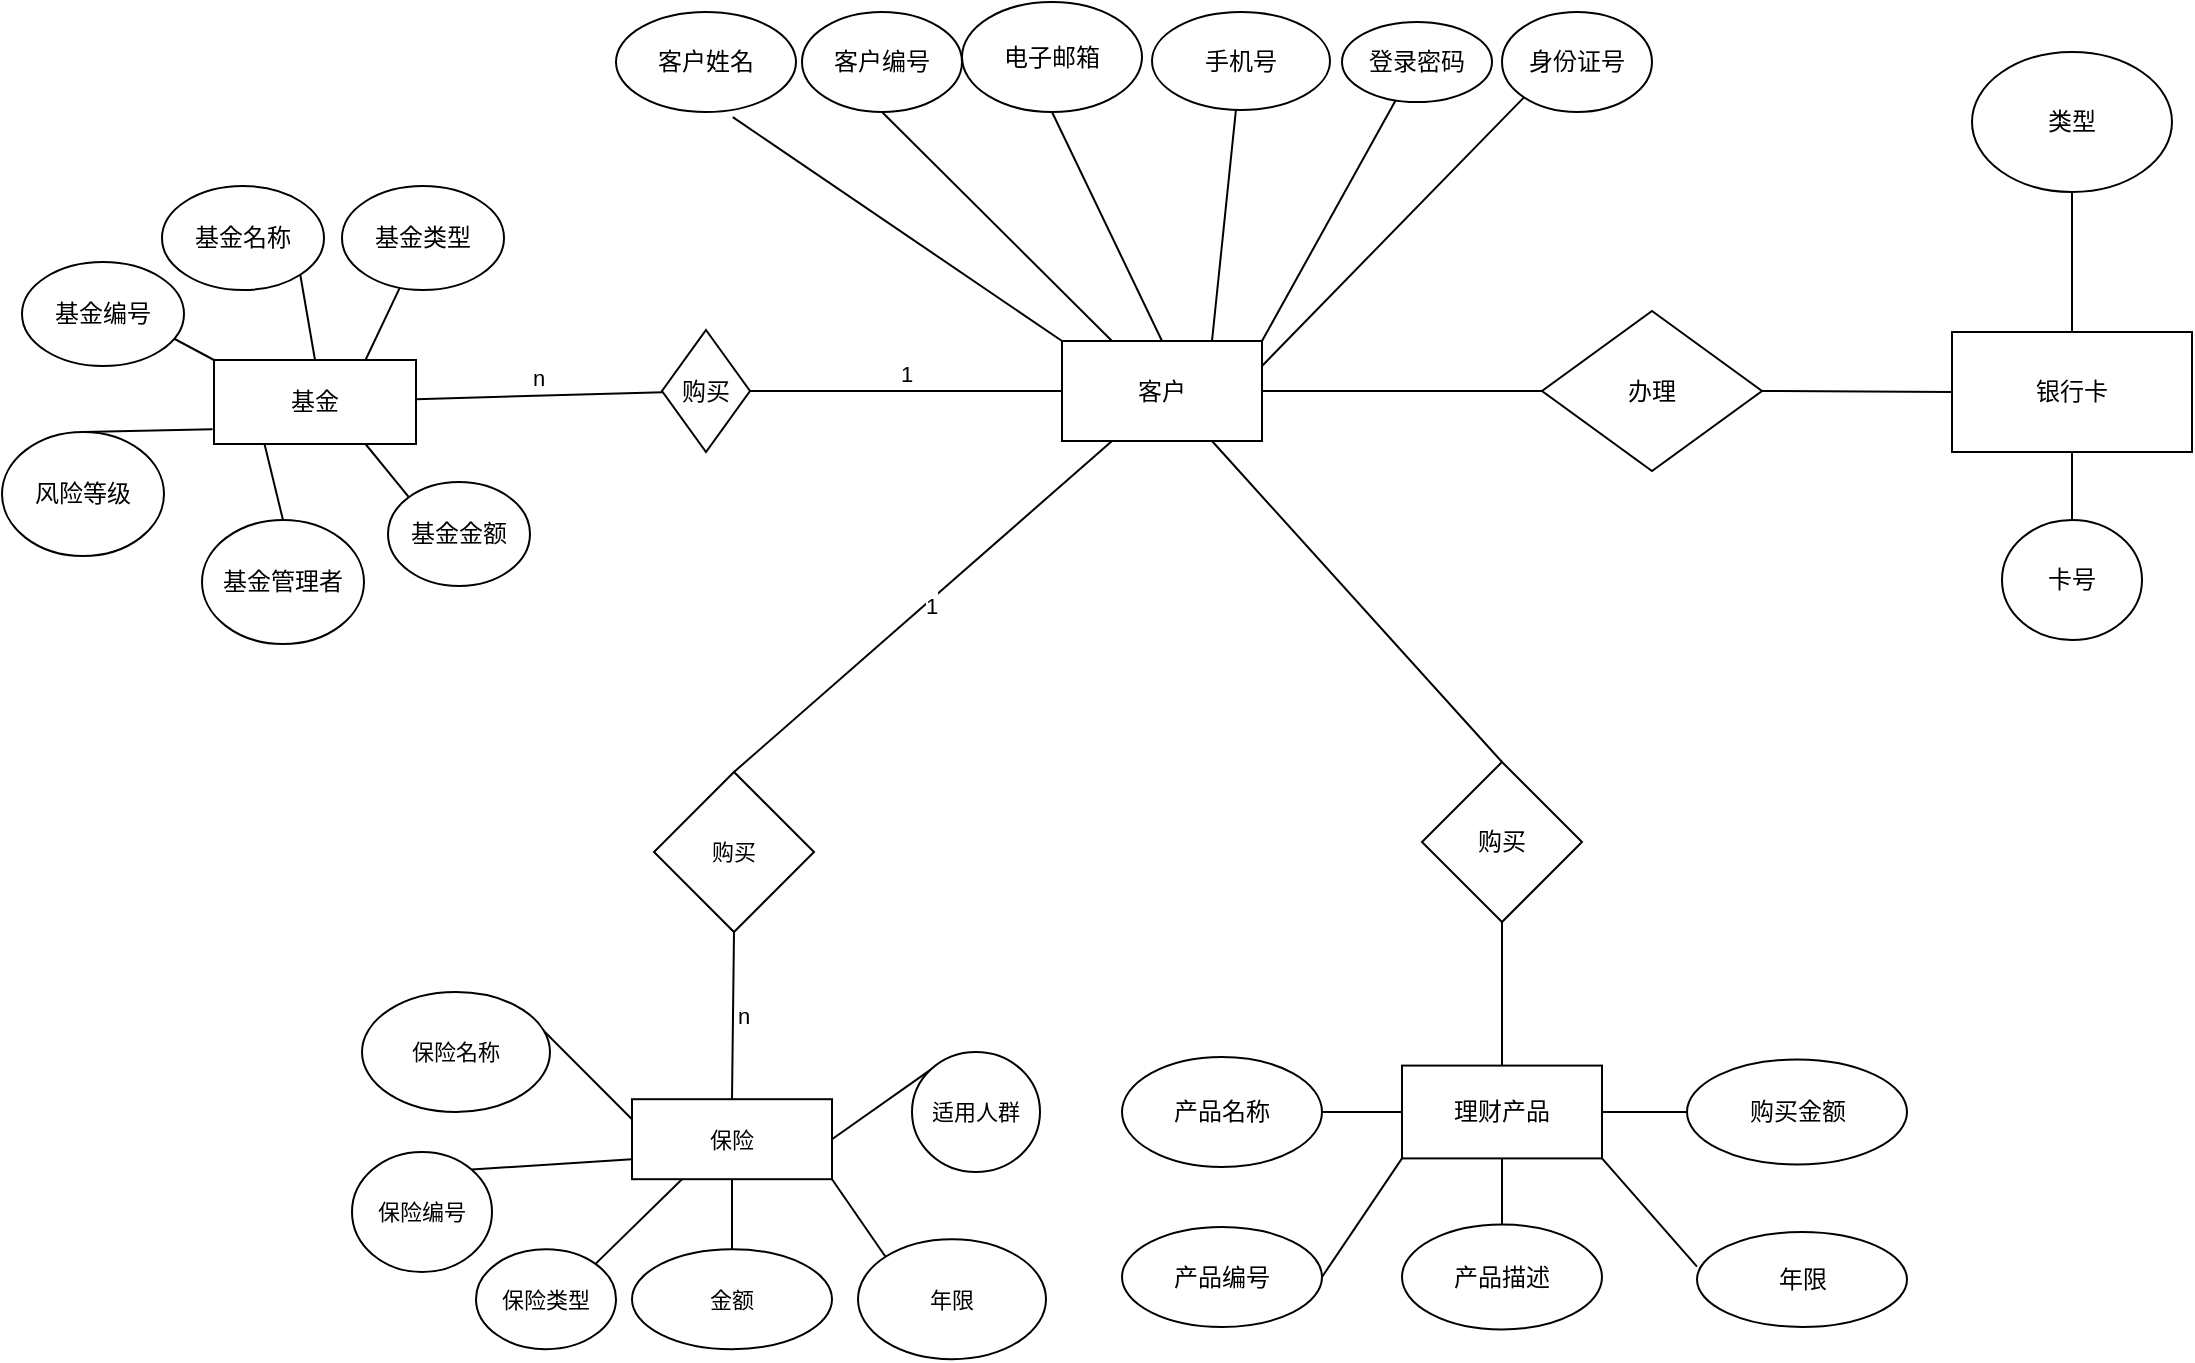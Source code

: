 <mxfile version="18.1.3" type="github">
  <diagram id="R2lEEEUBdFMjLlhIrx00" name="Page-1">
    <mxGraphModel dx="1384" dy="772" grid="1" gridSize="10" guides="1" tooltips="1" connect="1" arrows="1" fold="1" page="1" pageScale="1" pageWidth="850" pageHeight="1100" math="0" shadow="0" extFonts="Permanent Marker^https://fonts.googleapis.com/css?family=Permanent+Marker">
      <root>
        <mxCell id="0" />
        <mxCell id="1" parent="0" />
        <mxCell id="vSA9OJWNMoGuVh6hWun6-11" style="rounded=0;orthogonalLoop=1;jettySize=auto;html=1;exitX=0.25;exitY=1;exitDx=0;exitDy=0;entryX=0.5;entryY=0;entryDx=0;entryDy=0;strokeColor=default;endArrow=none;endFill=0;" edge="1" parent="1" source="vSA9OJWNMoGuVh6hWun6-2" target="vSA9OJWNMoGuVh6hWun6-5">
          <mxGeometry relative="1" as="geometry" />
        </mxCell>
        <mxCell id="vSA9OJWNMoGuVh6hWun6-12" style="shape=connector;orthogonalLoop=1;jettySize=auto;html=1;exitX=0.75;exitY=1;exitDx=0;exitDy=0;entryX=0;entryY=0;entryDx=0;entryDy=0;labelBackgroundColor=default;fontFamily=Helvetica;fontSize=11;fontColor=default;endArrow=none;endFill=0;strokeColor=default;" edge="1" parent="1" source="vSA9OJWNMoGuVh6hWun6-2" target="vSA9OJWNMoGuVh6hWun6-4">
          <mxGeometry relative="1" as="geometry" />
        </mxCell>
        <mxCell id="vSA9OJWNMoGuVh6hWun6-13" style="edgeStyle=none;shape=connector;rounded=1;orthogonalLoop=1;jettySize=auto;html=1;exitX=0.75;exitY=0;exitDx=0;exitDy=0;labelBackgroundColor=default;fontFamily=Helvetica;fontSize=11;fontColor=default;endArrow=none;endFill=0;strokeColor=default;" edge="1" parent="1" source="vSA9OJWNMoGuVh6hWun6-2" target="vSA9OJWNMoGuVh6hWun6-7">
          <mxGeometry relative="1" as="geometry" />
        </mxCell>
        <mxCell id="vSA9OJWNMoGuVh6hWun6-14" style="edgeStyle=none;shape=connector;rounded=1;orthogonalLoop=1;jettySize=auto;html=1;exitX=0.5;exitY=0;exitDx=0;exitDy=0;entryX=1;entryY=1;entryDx=0;entryDy=0;labelBackgroundColor=default;fontFamily=Helvetica;fontSize=11;fontColor=default;endArrow=none;endFill=0;strokeColor=default;" edge="1" parent="1" source="vSA9OJWNMoGuVh6hWun6-2" target="vSA9OJWNMoGuVh6hWun6-8">
          <mxGeometry relative="1" as="geometry" />
        </mxCell>
        <mxCell id="vSA9OJWNMoGuVh6hWun6-15" style="edgeStyle=none;shape=connector;rounded=1;orthogonalLoop=1;jettySize=auto;html=1;exitX=0;exitY=0;exitDx=0;exitDy=0;entryX=1;entryY=1;entryDx=0;entryDy=0;labelBackgroundColor=default;fontFamily=Helvetica;fontSize=11;fontColor=default;endArrow=none;endFill=0;strokeColor=default;" edge="1" parent="1" source="vSA9OJWNMoGuVh6hWun6-2">
          <mxGeometry relative="1" as="geometry">
            <mxPoint x="367.544" y="222.007" as="targetPoint" />
          </mxGeometry>
        </mxCell>
        <mxCell id="vSA9OJWNMoGuVh6hWun6-18" value="n" style="edgeStyle=none;shape=connector;rounded=1;orthogonalLoop=1;jettySize=auto;html=1;labelBackgroundColor=default;fontFamily=Helvetica;fontSize=11;fontColor=default;endArrow=none;endFill=0;strokeColor=default;labelBorderColor=none;labelPosition=center;verticalLabelPosition=top;align=center;verticalAlign=bottom;" edge="1" parent="1" source="vSA9OJWNMoGuVh6hWun6-2" target="vSA9OJWNMoGuVh6hWun6-17">
          <mxGeometry relative="1" as="geometry" />
        </mxCell>
        <mxCell id="vSA9OJWNMoGuVh6hWun6-2" value="基金" style="rounded=0;whiteSpace=wrap;html=1;" vertex="1" parent="1">
          <mxGeometry x="446" y="264" width="101" height="42" as="geometry" />
        </mxCell>
        <mxCell id="vSA9OJWNMoGuVh6hWun6-3" value="基金编号" style="ellipse;whiteSpace=wrap;html=1;" vertex="1" parent="1">
          <mxGeometry x="350" y="215" width="81" height="52" as="geometry" />
        </mxCell>
        <mxCell id="vSA9OJWNMoGuVh6hWun6-4" value="基金金额" style="ellipse;whiteSpace=wrap;html=1;" vertex="1" parent="1">
          <mxGeometry x="533" y="325" width="71" height="52" as="geometry" />
        </mxCell>
        <mxCell id="vSA9OJWNMoGuVh6hWun6-5" value="基金管理者" style="ellipse;whiteSpace=wrap;html=1;" vertex="1" parent="1">
          <mxGeometry x="440" y="344" width="81" height="62" as="geometry" />
        </mxCell>
        <mxCell id="vSA9OJWNMoGuVh6hWun6-6" value="风险等级" style="ellipse;whiteSpace=wrap;html=1;" vertex="1" parent="1">
          <mxGeometry x="340" y="300" width="81" height="62" as="geometry" />
        </mxCell>
        <mxCell id="vSA9OJWNMoGuVh6hWun6-7" value="基金类型" style="ellipse;whiteSpace=wrap;html=1;" vertex="1" parent="1">
          <mxGeometry x="510" y="177" width="81" height="52" as="geometry" />
        </mxCell>
        <mxCell id="vSA9OJWNMoGuVh6hWun6-8" value="基金名称" style="ellipse;whiteSpace=wrap;html=1;" vertex="1" parent="1">
          <mxGeometry x="420" y="177" width="81" height="52" as="geometry" />
        </mxCell>
        <mxCell id="vSA9OJWNMoGuVh6hWun6-9" value="" style="endArrow=none;html=1;rounded=0;entryX=-0.007;entryY=0.824;entryDx=0;entryDy=0;entryPerimeter=0;exitX=0.5;exitY=0;exitDx=0;exitDy=0;" edge="1" parent="1" source="vSA9OJWNMoGuVh6hWun6-6" target="vSA9OJWNMoGuVh6hWun6-2">
          <mxGeometry width="50" height="50" relative="1" as="geometry">
            <mxPoint x="352.0" y="337" as="sourcePoint" />
            <mxPoint x="430" y="277" as="targetPoint" />
          </mxGeometry>
        </mxCell>
        <mxCell id="vSA9OJWNMoGuVh6hWun6-20" value="1" style="edgeStyle=none;shape=connector;rounded=1;orthogonalLoop=1;jettySize=auto;html=1;labelBackgroundColor=default;fontFamily=Helvetica;fontSize=11;fontColor=default;endArrow=none;endFill=0;strokeColor=default;labelPosition=center;verticalLabelPosition=top;align=center;verticalAlign=bottom;entryX=0;entryY=0.5;entryDx=0;entryDy=0;" edge="1" parent="1" source="vSA9OJWNMoGuVh6hWun6-17" target="vSA9OJWNMoGuVh6hWun6-50">
          <mxGeometry relative="1" as="geometry" />
        </mxCell>
        <mxCell id="vSA9OJWNMoGuVh6hWun6-17" value="购买" style="rhombus;whiteSpace=wrap;html=1;rounded=0;" vertex="1" parent="1">
          <mxGeometry x="670" y="249" width="44" height="61" as="geometry" />
        </mxCell>
        <mxCell id="vSA9OJWNMoGuVh6hWun6-39" value="n" style="edgeStyle=none;shape=connector;rounded=1;orthogonalLoop=1;jettySize=auto;html=1;exitX=0.5;exitY=0;exitDx=0;exitDy=0;labelBackgroundColor=default;labelBorderColor=none;fontFamily=Helvetica;fontSize=11;fontColor=default;endArrow=none;endFill=0;strokeColor=default;entryX=0.5;entryY=1;entryDx=0;entryDy=0;labelPosition=right;verticalLabelPosition=middle;align=left;verticalAlign=middle;spacingRight=10;" edge="1" parent="1" source="vSA9OJWNMoGuVh6hWun6-24" target="vSA9OJWNMoGuVh6hWun6-45">
          <mxGeometry relative="1" as="geometry">
            <mxPoint x="454" y="620" as="targetPoint" />
          </mxGeometry>
        </mxCell>
        <mxCell id="vSA9OJWNMoGuVh6hWun6-40" style="edgeStyle=none;shape=connector;rounded=1;orthogonalLoop=1;jettySize=auto;html=1;exitX=0;exitY=0.75;exitDx=0;exitDy=0;entryX=1;entryY=0;entryDx=0;entryDy=0;labelBackgroundColor=default;labelBorderColor=none;fontFamily=Helvetica;fontSize=11;fontColor=default;endArrow=none;endFill=0;strokeColor=default;" edge="1" parent="1" source="vSA9OJWNMoGuVh6hWun6-24" target="vSA9OJWNMoGuVh6hWun6-38">
          <mxGeometry relative="1" as="geometry">
            <mxPoint x="386.492" y="661.431" as="targetPoint" />
          </mxGeometry>
        </mxCell>
        <mxCell id="vSA9OJWNMoGuVh6hWun6-42" style="edgeStyle=none;shape=connector;rounded=1;orthogonalLoop=1;jettySize=auto;html=1;exitX=1;exitY=1;exitDx=0;exitDy=0;entryX=0;entryY=0;entryDx=0;entryDy=0;labelBackgroundColor=default;labelBorderColor=none;fontFamily=Helvetica;fontSize=11;fontColor=default;endArrow=none;endFill=0;strokeColor=default;" edge="1" parent="1" source="vSA9OJWNMoGuVh6hWun6-24" target="vSA9OJWNMoGuVh6hWun6-33">
          <mxGeometry relative="1" as="geometry" />
        </mxCell>
        <mxCell id="vSA9OJWNMoGuVh6hWun6-43" style="edgeStyle=none;shape=connector;rounded=1;orthogonalLoop=1;jettySize=auto;html=1;exitX=0.5;exitY=1;exitDx=0;exitDy=0;entryX=0.5;entryY=0;entryDx=0;entryDy=0;labelBackgroundColor=default;labelBorderColor=none;fontFamily=Helvetica;fontSize=11;fontColor=default;endArrow=none;endFill=0;strokeColor=default;" edge="1" parent="1" source="vSA9OJWNMoGuVh6hWun6-24" target="vSA9OJWNMoGuVh6hWun6-34">
          <mxGeometry relative="1" as="geometry" />
        </mxCell>
        <mxCell id="vSA9OJWNMoGuVh6hWun6-44" style="edgeStyle=none;shape=connector;rounded=1;orthogonalLoop=1;jettySize=auto;html=1;exitX=0.25;exitY=1;exitDx=0;exitDy=0;entryX=0;entryY=1;entryDx=0;entryDy=0;labelBackgroundColor=default;labelBorderColor=none;fontFamily=Helvetica;fontSize=11;fontColor=default;endArrow=none;endFill=0;strokeColor=default;" edge="1" parent="1" source="vSA9OJWNMoGuVh6hWun6-24" target="vSA9OJWNMoGuVh6hWun6-35">
          <mxGeometry relative="1" as="geometry" />
        </mxCell>
        <mxCell id="vSA9OJWNMoGuVh6hWun6-24" value="保险" style="rounded=0;whiteSpace=wrap;html=1;fontFamily=Helvetica;fontSize=11;fontColor=default;flipH=1;" vertex="1" parent="1">
          <mxGeometry x="655" y="633.6" width="100" height="40" as="geometry" />
        </mxCell>
        <mxCell id="vSA9OJWNMoGuVh6hWun6-33" value="年限" style="ellipse;whiteSpace=wrap;html=1;fontFamily=Helvetica;fontSize=11;fontColor=default;" vertex="1" parent="1">
          <mxGeometry x="768" y="703.6" width="94" height="60" as="geometry" />
        </mxCell>
        <mxCell id="vSA9OJWNMoGuVh6hWun6-34" value="金额" style="ellipse;whiteSpace=wrap;html=1;fontFamily=Helvetica;fontSize=11;fontColor=default;" vertex="1" parent="1">
          <mxGeometry x="655" y="708.6" width="100" height="50" as="geometry" />
        </mxCell>
        <mxCell id="vSA9OJWNMoGuVh6hWun6-35" value="保险类型" style="ellipse;whiteSpace=wrap;html=1;fontFamily=Helvetica;fontSize=11;fontColor=default;direction=west;" vertex="1" parent="1">
          <mxGeometry x="577" y="708.6" width="70" height="50" as="geometry" />
        </mxCell>
        <mxCell id="vSA9OJWNMoGuVh6hWun6-89" style="edgeStyle=none;shape=connector;rounded=1;orthogonalLoop=1;jettySize=auto;html=1;exitX=0;exitY=0;exitDx=0;exitDy=0;entryX=1;entryY=0.5;entryDx=0;entryDy=0;labelBackgroundColor=default;labelBorderColor=none;fontFamily=Helvetica;fontSize=11;fontColor=default;endArrow=none;endFill=0;strokeColor=default;" edge="1" parent="1" source="vSA9OJWNMoGuVh6hWun6-36" target="vSA9OJWNMoGuVh6hWun6-24">
          <mxGeometry relative="1" as="geometry" />
        </mxCell>
        <mxCell id="vSA9OJWNMoGuVh6hWun6-36" value="适用人群" style="ellipse;whiteSpace=wrap;html=1;fontFamily=Helvetica;fontSize=11;fontColor=default;" vertex="1" parent="1">
          <mxGeometry x="795" y="610" width="64" height="60" as="geometry" />
        </mxCell>
        <mxCell id="vSA9OJWNMoGuVh6hWun6-88" style="edgeStyle=none;shape=connector;rounded=1;orthogonalLoop=1;jettySize=auto;html=1;exitX=1;exitY=0;exitDx=0;exitDy=0;entryX=0;entryY=0.25;entryDx=0;entryDy=0;labelBackgroundColor=default;labelBorderColor=none;fontFamily=Helvetica;fontSize=11;fontColor=default;endArrow=none;endFill=0;strokeColor=default;" edge="1" parent="1" source="vSA9OJWNMoGuVh6hWun6-37" target="vSA9OJWNMoGuVh6hWun6-24">
          <mxGeometry relative="1" as="geometry" />
        </mxCell>
        <mxCell id="vSA9OJWNMoGuVh6hWun6-37" value="保险名称" style="ellipse;whiteSpace=wrap;html=1;fontFamily=Helvetica;fontSize=11;fontColor=default;" vertex="1" parent="1">
          <mxGeometry x="520" y="580" width="94" height="60" as="geometry" />
        </mxCell>
        <mxCell id="vSA9OJWNMoGuVh6hWun6-38" value="保险编号" style="ellipse;whiteSpace=wrap;html=1;fontFamily=Helvetica;fontSize=11;fontColor=default;" vertex="1" parent="1">
          <mxGeometry x="515" y="660" width="70" height="60" as="geometry" />
        </mxCell>
        <mxCell id="vSA9OJWNMoGuVh6hWun6-47" value="&lt;p style=&quot;line-height: 0.6;&quot;&gt;1&lt;/p&gt;" style="edgeStyle=none;shape=connector;rounded=1;orthogonalLoop=1;jettySize=auto;html=1;entryX=0.25;entryY=1;entryDx=0;entryDy=0;labelBackgroundColor=default;labelBorderColor=none;fontFamily=Helvetica;fontSize=11;fontColor=default;endArrow=none;endFill=0;strokeColor=default;align=left;labelPosition=right;verticalLabelPosition=middle;verticalAlign=middle;exitX=0.5;exitY=0;exitDx=0;exitDy=0;" edge="1" parent="1" source="vSA9OJWNMoGuVh6hWun6-45" target="vSA9OJWNMoGuVh6hWun6-50">
          <mxGeometry relative="1" as="geometry" />
        </mxCell>
        <mxCell id="vSA9OJWNMoGuVh6hWun6-45" value="购买" style="rhombus;whiteSpace=wrap;html=1;fontSize=11;rounded=0;" vertex="1" parent="1">
          <mxGeometry x="666" y="470" width="80" height="80" as="geometry" />
        </mxCell>
        <mxCell id="vSA9OJWNMoGuVh6hWun6-83" style="edgeStyle=none;shape=connector;rounded=1;orthogonalLoop=1;jettySize=auto;html=1;exitX=1;exitY=0.5;exitDx=0;exitDy=0;entryX=0;entryY=0.5;entryDx=0;entryDy=0;labelBackgroundColor=default;labelBorderColor=none;fontFamily=Helvetica;fontSize=11;fontColor=default;endArrow=none;endFill=0;strokeColor=default;" edge="1" parent="1" source="vSA9OJWNMoGuVh6hWun6-50" target="vSA9OJWNMoGuVh6hWun6-82">
          <mxGeometry relative="1" as="geometry" />
        </mxCell>
        <mxCell id="vSA9OJWNMoGuVh6hWun6-50" value="客户" style="rounded=0;whiteSpace=wrap;html=1;" vertex="1" parent="1">
          <mxGeometry x="870" y="254.5" width="100" height="50" as="geometry" />
        </mxCell>
        <mxCell id="vSA9OJWNMoGuVh6hWun6-51" value="客户姓名" style="ellipse;whiteSpace=wrap;html=1;" vertex="1" parent="1">
          <mxGeometry x="647" y="90" width="90" height="50" as="geometry" />
        </mxCell>
        <mxCell id="vSA9OJWNMoGuVh6hWun6-52" value="身份证号" style="ellipse;whiteSpace=wrap;html=1;" vertex="1" parent="1">
          <mxGeometry x="1090" y="90" width="75" height="50" as="geometry" />
        </mxCell>
        <mxCell id="vSA9OJWNMoGuVh6hWun6-53" value="客户编号" style="ellipse;whiteSpace=wrap;html=1;" vertex="1" parent="1">
          <mxGeometry x="740" y="90" width="80" height="50" as="geometry" />
        </mxCell>
        <mxCell id="vSA9OJWNMoGuVh6hWun6-54" value="" style="endArrow=none;html=1;rounded=0;entryX=0.649;entryY=1.052;entryDx=0;entryDy=0;entryPerimeter=0;exitX=0;exitY=0;exitDx=0;exitDy=0;" edge="1" parent="1" source="vSA9OJWNMoGuVh6hWun6-50" target="vSA9OJWNMoGuVh6hWun6-51">
          <mxGeometry width="50" height="50" relative="1" as="geometry">
            <mxPoint x="797.5" y="270" as="sourcePoint" />
            <mxPoint x="847.5" y="220" as="targetPoint" />
          </mxGeometry>
        </mxCell>
        <mxCell id="vSA9OJWNMoGuVh6hWun6-55" value="手机号" style="ellipse;whiteSpace=wrap;html=1;" vertex="1" parent="1">
          <mxGeometry x="915" y="90" width="89" height="49" as="geometry" />
        </mxCell>
        <mxCell id="vSA9OJWNMoGuVh6hWun6-56" value="电子邮箱" style="ellipse;whiteSpace=wrap;html=1;" vertex="1" parent="1">
          <mxGeometry x="820" y="85" width="90" height="55" as="geometry" />
        </mxCell>
        <mxCell id="vSA9OJWNMoGuVh6hWun6-57" value="登录密码" style="ellipse;whiteSpace=wrap;html=1;" vertex="1" parent="1">
          <mxGeometry x="1010" y="95" width="75" height="40" as="geometry" />
        </mxCell>
        <mxCell id="vSA9OJWNMoGuVh6hWun6-58" value="理财产品" style="rounded=0;whiteSpace=wrap;html=1;direction=west;flipV=0;" vertex="1" parent="1">
          <mxGeometry x="1040" y="616.8" width="100" height="46.4" as="geometry" />
        </mxCell>
        <mxCell id="vSA9OJWNMoGuVh6hWun6-59" value="购买" style="rhombus;whiteSpace=wrap;html=1;direction=west;flipV=0;" vertex="1" parent="1">
          <mxGeometry x="1050" y="465" width="80" height="80" as="geometry" />
        </mxCell>
        <mxCell id="vSA9OJWNMoGuVh6hWun6-60" value="" style="endArrow=none;html=1;rounded=0;entryX=0.5;entryY=1;entryDx=0;entryDy=0;exitX=0.25;exitY=0;exitDx=0;exitDy=0;" edge="1" parent="1" source="vSA9OJWNMoGuVh6hWun6-50" target="vSA9OJWNMoGuVh6hWun6-53">
          <mxGeometry width="50" height="50" relative="1" as="geometry">
            <mxPoint x="947.5" y="250" as="sourcePoint" />
            <mxPoint x="997.5" y="200" as="targetPoint" />
          </mxGeometry>
        </mxCell>
        <mxCell id="vSA9OJWNMoGuVh6hWun6-61" value="" style="endArrow=none;html=1;rounded=0;exitX=0.5;exitY=0;exitDx=0;exitDy=0;entryX=0.5;entryY=1;entryDx=0;entryDy=0;" edge="1" parent="1" source="vSA9OJWNMoGuVh6hWun6-50" target="vSA9OJWNMoGuVh6hWun6-56">
          <mxGeometry width="50" height="50" relative="1" as="geometry">
            <mxPoint x="1027.5" y="260" as="sourcePoint" />
            <mxPoint x="1077.5" y="210" as="targetPoint" />
          </mxGeometry>
        </mxCell>
        <mxCell id="vSA9OJWNMoGuVh6hWun6-62" value="" style="endArrow=none;html=1;rounded=0;entryX=1;entryY=0.25;entryDx=0;entryDy=0;exitX=0;exitY=1;exitDx=0;exitDy=0;" edge="1" parent="1" source="vSA9OJWNMoGuVh6hWun6-52" target="vSA9OJWNMoGuVh6hWun6-50">
          <mxGeometry width="50" height="50" relative="1" as="geometry">
            <mxPoint x="847.5" y="330" as="sourcePoint" />
            <mxPoint x="897.5" y="280" as="targetPoint" />
          </mxGeometry>
        </mxCell>
        <mxCell id="vSA9OJWNMoGuVh6hWun6-63" value="" style="endArrow=none;html=1;rounded=0;entryX=0.75;entryY=0;entryDx=0;entryDy=0;" edge="1" parent="1" source="vSA9OJWNMoGuVh6hWun6-55" target="vSA9OJWNMoGuVh6hWun6-50">
          <mxGeometry width="50" height="50" relative="1" as="geometry">
            <mxPoint x="877.5" y="370" as="sourcePoint" />
            <mxPoint x="927.5" y="320" as="targetPoint" />
          </mxGeometry>
        </mxCell>
        <mxCell id="vSA9OJWNMoGuVh6hWun6-64" value="" style="endArrow=none;html=1;rounded=0;entryX=1;entryY=0;entryDx=0;entryDy=0;" edge="1" parent="1" source="vSA9OJWNMoGuVh6hWun6-57" target="vSA9OJWNMoGuVh6hWun6-50">
          <mxGeometry width="50" height="50" relative="1" as="geometry">
            <mxPoint x="937.5" y="410" as="sourcePoint" />
            <mxPoint x="987.5" y="360" as="targetPoint" />
          </mxGeometry>
        </mxCell>
        <mxCell id="vSA9OJWNMoGuVh6hWun6-65" value="产品编号" style="ellipse;whiteSpace=wrap;html=1;direction=west;flipV=0;" vertex="1" parent="1">
          <mxGeometry x="900" y="697.5" width="100" height="50" as="geometry" />
        </mxCell>
        <mxCell id="vSA9OJWNMoGuVh6hWun6-66" value="产品名称" style="ellipse;whiteSpace=wrap;html=1;direction=west;flipV=0;" vertex="1" parent="1">
          <mxGeometry x="900" y="612.5" width="100" height="55" as="geometry" />
        </mxCell>
        <mxCell id="vSA9OJWNMoGuVh6hWun6-67" value="产品描述" style="ellipse;whiteSpace=wrap;html=1;direction=west;flipV=0;" vertex="1" parent="1">
          <mxGeometry x="1040" y="696.25" width="100" height="52.5" as="geometry" />
        </mxCell>
        <mxCell id="vSA9OJWNMoGuVh6hWun6-68" value="购买金额" style="ellipse;whiteSpace=wrap;html=1;direction=east;flipV=0;" vertex="1" parent="1">
          <mxGeometry x="1182.5" y="613.75" width="110" height="52.5" as="geometry" />
        </mxCell>
        <mxCell id="vSA9OJWNMoGuVh6hWun6-69" value="年限" style="ellipse;whiteSpace=wrap;html=1;direction=east;flipV=0;" vertex="1" parent="1">
          <mxGeometry x="1187.5" y="700" width="105" height="47.5" as="geometry" />
        </mxCell>
        <mxCell id="vSA9OJWNMoGuVh6hWun6-70" value="" style="endArrow=none;html=1;rounded=0;entryX=0.75;entryY=1;entryDx=0;entryDy=0;exitX=0.5;exitY=1;exitDx=0;exitDy=0;" edge="1" parent="1" source="vSA9OJWNMoGuVh6hWun6-59" target="vSA9OJWNMoGuVh6hWun6-50">
          <mxGeometry width="50" height="50" relative="1" as="geometry">
            <mxPoint x="1097.5" y="310" as="sourcePoint" />
            <mxPoint x="1147.5" y="260" as="targetPoint" />
          </mxGeometry>
        </mxCell>
        <mxCell id="vSA9OJWNMoGuVh6hWun6-71" value="" style="endArrow=none;html=1;rounded=0;exitX=0.5;exitY=0;exitDx=0;exitDy=0;entryX=0.5;entryY=1;entryDx=0;entryDy=0;" edge="1" parent="1" source="vSA9OJWNMoGuVh6hWun6-59" target="vSA9OJWNMoGuVh6hWun6-58">
          <mxGeometry width="50" height="50" relative="1" as="geometry">
            <mxPoint x="1060" y="617.5" as="sourcePoint" />
            <mxPoint x="1110" y="567.5" as="targetPoint" />
          </mxGeometry>
        </mxCell>
        <mxCell id="vSA9OJWNMoGuVh6hWun6-72" value="" style="endArrow=none;html=1;rounded=0;exitX=0;exitY=0;exitDx=0;exitDy=0;entryX=0;entryY=0.364;entryDx=0;entryDy=0;entryPerimeter=0;" edge="1" parent="1" source="vSA9OJWNMoGuVh6hWun6-58" target="vSA9OJWNMoGuVh6hWun6-69">
          <mxGeometry width="50" height="50" relative="1" as="geometry">
            <mxPoint x="1250" y="721.227" as="sourcePoint" />
            <mxPoint x="1300" y="671.227" as="targetPoint" />
          </mxGeometry>
        </mxCell>
        <mxCell id="vSA9OJWNMoGuVh6hWun6-73" value="" style="endArrow=none;html=1;rounded=0;entryX=0;entryY=0.5;entryDx=0;entryDy=0;exitX=1;exitY=0.5;exitDx=0;exitDy=0;" edge="1" parent="1" source="vSA9OJWNMoGuVh6hWun6-58" target="vSA9OJWNMoGuVh6hWun6-66">
          <mxGeometry width="50" height="50" relative="1" as="geometry">
            <mxPoint x="1050" y="787.5" as="sourcePoint" />
            <mxPoint x="1100" y="737.5" as="targetPoint" />
          </mxGeometry>
        </mxCell>
        <mxCell id="vSA9OJWNMoGuVh6hWun6-74" value="" style="endArrow=none;html=1;rounded=0;entryX=0;entryY=0.5;entryDx=0;entryDy=0;exitX=1;exitY=0;exitDx=0;exitDy=0;" edge="1" parent="1" source="vSA9OJWNMoGuVh6hWun6-58" target="vSA9OJWNMoGuVh6hWun6-65">
          <mxGeometry width="50" height="50" relative="1" as="geometry">
            <mxPoint x="1160" y="637.5" as="sourcePoint" />
            <mxPoint x="1170" y="777.5" as="targetPoint" />
          </mxGeometry>
        </mxCell>
        <mxCell id="vSA9OJWNMoGuVh6hWun6-75" value="" style="endArrow=none;html=1;rounded=0;exitX=0.5;exitY=0;exitDx=0;exitDy=0;" edge="1" parent="1" source="vSA9OJWNMoGuVh6hWun6-58" target="vSA9OJWNMoGuVh6hWun6-67">
          <mxGeometry width="50" height="50" relative="1" as="geometry">
            <mxPoint x="1180" y="827.5" as="sourcePoint" />
            <mxPoint x="1230" y="777.5" as="targetPoint" />
          </mxGeometry>
        </mxCell>
        <mxCell id="vSA9OJWNMoGuVh6hWun6-76" value="" style="endArrow=none;html=1;rounded=0;entryX=0;entryY=0.5;entryDx=0;entryDy=0;exitX=0;exitY=0.5;exitDx=0;exitDy=0;" edge="1" parent="1" source="vSA9OJWNMoGuVh6hWun6-58" target="vSA9OJWNMoGuVh6hWun6-68">
          <mxGeometry width="50" height="50" relative="1" as="geometry">
            <mxPoint x="1290" y="817.5" as="sourcePoint" />
            <mxPoint x="1340" y="767.5" as="targetPoint" />
          </mxGeometry>
        </mxCell>
        <mxCell id="vSA9OJWNMoGuVh6hWun6-86" style="edgeStyle=none;shape=connector;rounded=1;orthogonalLoop=1;jettySize=auto;html=1;exitX=0.5;exitY=1;exitDx=0;exitDy=0;entryX=0.5;entryY=0;entryDx=0;entryDy=0;labelBackgroundColor=default;labelBorderColor=none;fontFamily=Helvetica;fontSize=11;fontColor=default;endArrow=none;endFill=0;strokeColor=default;" edge="1" parent="1" source="vSA9OJWNMoGuVh6hWun6-77" target="vSA9OJWNMoGuVh6hWun6-79">
          <mxGeometry relative="1" as="geometry" />
        </mxCell>
        <mxCell id="vSA9OJWNMoGuVh6hWun6-77" value="银行卡" style="rounded=0;whiteSpace=wrap;html=1;" vertex="1" parent="1">
          <mxGeometry x="1315" y="250" width="120" height="60" as="geometry" />
        </mxCell>
        <mxCell id="vSA9OJWNMoGuVh6hWun6-85" value="" style="edgeStyle=none;shape=connector;rounded=1;orthogonalLoop=1;jettySize=auto;html=1;labelBackgroundColor=default;labelBorderColor=none;fontFamily=Helvetica;fontSize=11;fontColor=default;endArrow=none;endFill=0;strokeColor=default;exitX=0.5;exitY=1;exitDx=0;exitDy=0;" edge="1" parent="1" source="vSA9OJWNMoGuVh6hWun6-78" target="vSA9OJWNMoGuVh6hWun6-77">
          <mxGeometry relative="1" as="geometry">
            <mxPoint x="1350" y="440" as="sourcePoint" />
          </mxGeometry>
        </mxCell>
        <mxCell id="vSA9OJWNMoGuVh6hWun6-78" value="类型" style="ellipse;whiteSpace=wrap;html=1;" vertex="1" parent="1">
          <mxGeometry x="1325" y="110" width="100" height="70" as="geometry" />
        </mxCell>
        <mxCell id="vSA9OJWNMoGuVh6hWun6-79" value="卡号" style="ellipse;whiteSpace=wrap;html=1;" vertex="1" parent="1">
          <mxGeometry x="1340" y="344" width="70" height="60" as="geometry" />
        </mxCell>
        <mxCell id="vSA9OJWNMoGuVh6hWun6-84" style="edgeStyle=none;shape=connector;rounded=1;orthogonalLoop=1;jettySize=auto;html=1;entryX=0;entryY=0.5;entryDx=0;entryDy=0;labelBackgroundColor=default;labelBorderColor=none;fontFamily=Helvetica;fontSize=11;fontColor=default;endArrow=none;endFill=0;strokeColor=default;exitX=1;exitY=0.5;exitDx=0;exitDy=0;" edge="1" parent="1" source="vSA9OJWNMoGuVh6hWun6-82" target="vSA9OJWNMoGuVh6hWun6-77">
          <mxGeometry relative="1" as="geometry" />
        </mxCell>
        <mxCell id="vSA9OJWNMoGuVh6hWun6-82" value="办理" style="rhombus;whiteSpace=wrap;html=1;" vertex="1" parent="1">
          <mxGeometry x="1110" y="239.5" width="110" height="80" as="geometry" />
        </mxCell>
        <mxCell id="vSA9OJWNMoGuVh6hWun6-91" style="edgeStyle=none;shape=connector;rounded=1;orthogonalLoop=1;jettySize=auto;html=1;exitX=0;exitY=0;exitDx=0;exitDy=0;labelBackgroundColor=default;labelBorderColor=none;fontFamily=Helvetica;fontSize=11;fontColor=default;endArrow=none;endFill=0;strokeColor=default;" edge="1" parent="1" source="vSA9OJWNMoGuVh6hWun6-82" target="vSA9OJWNMoGuVh6hWun6-82">
          <mxGeometry relative="1" as="geometry" />
        </mxCell>
      </root>
    </mxGraphModel>
  </diagram>
</mxfile>
